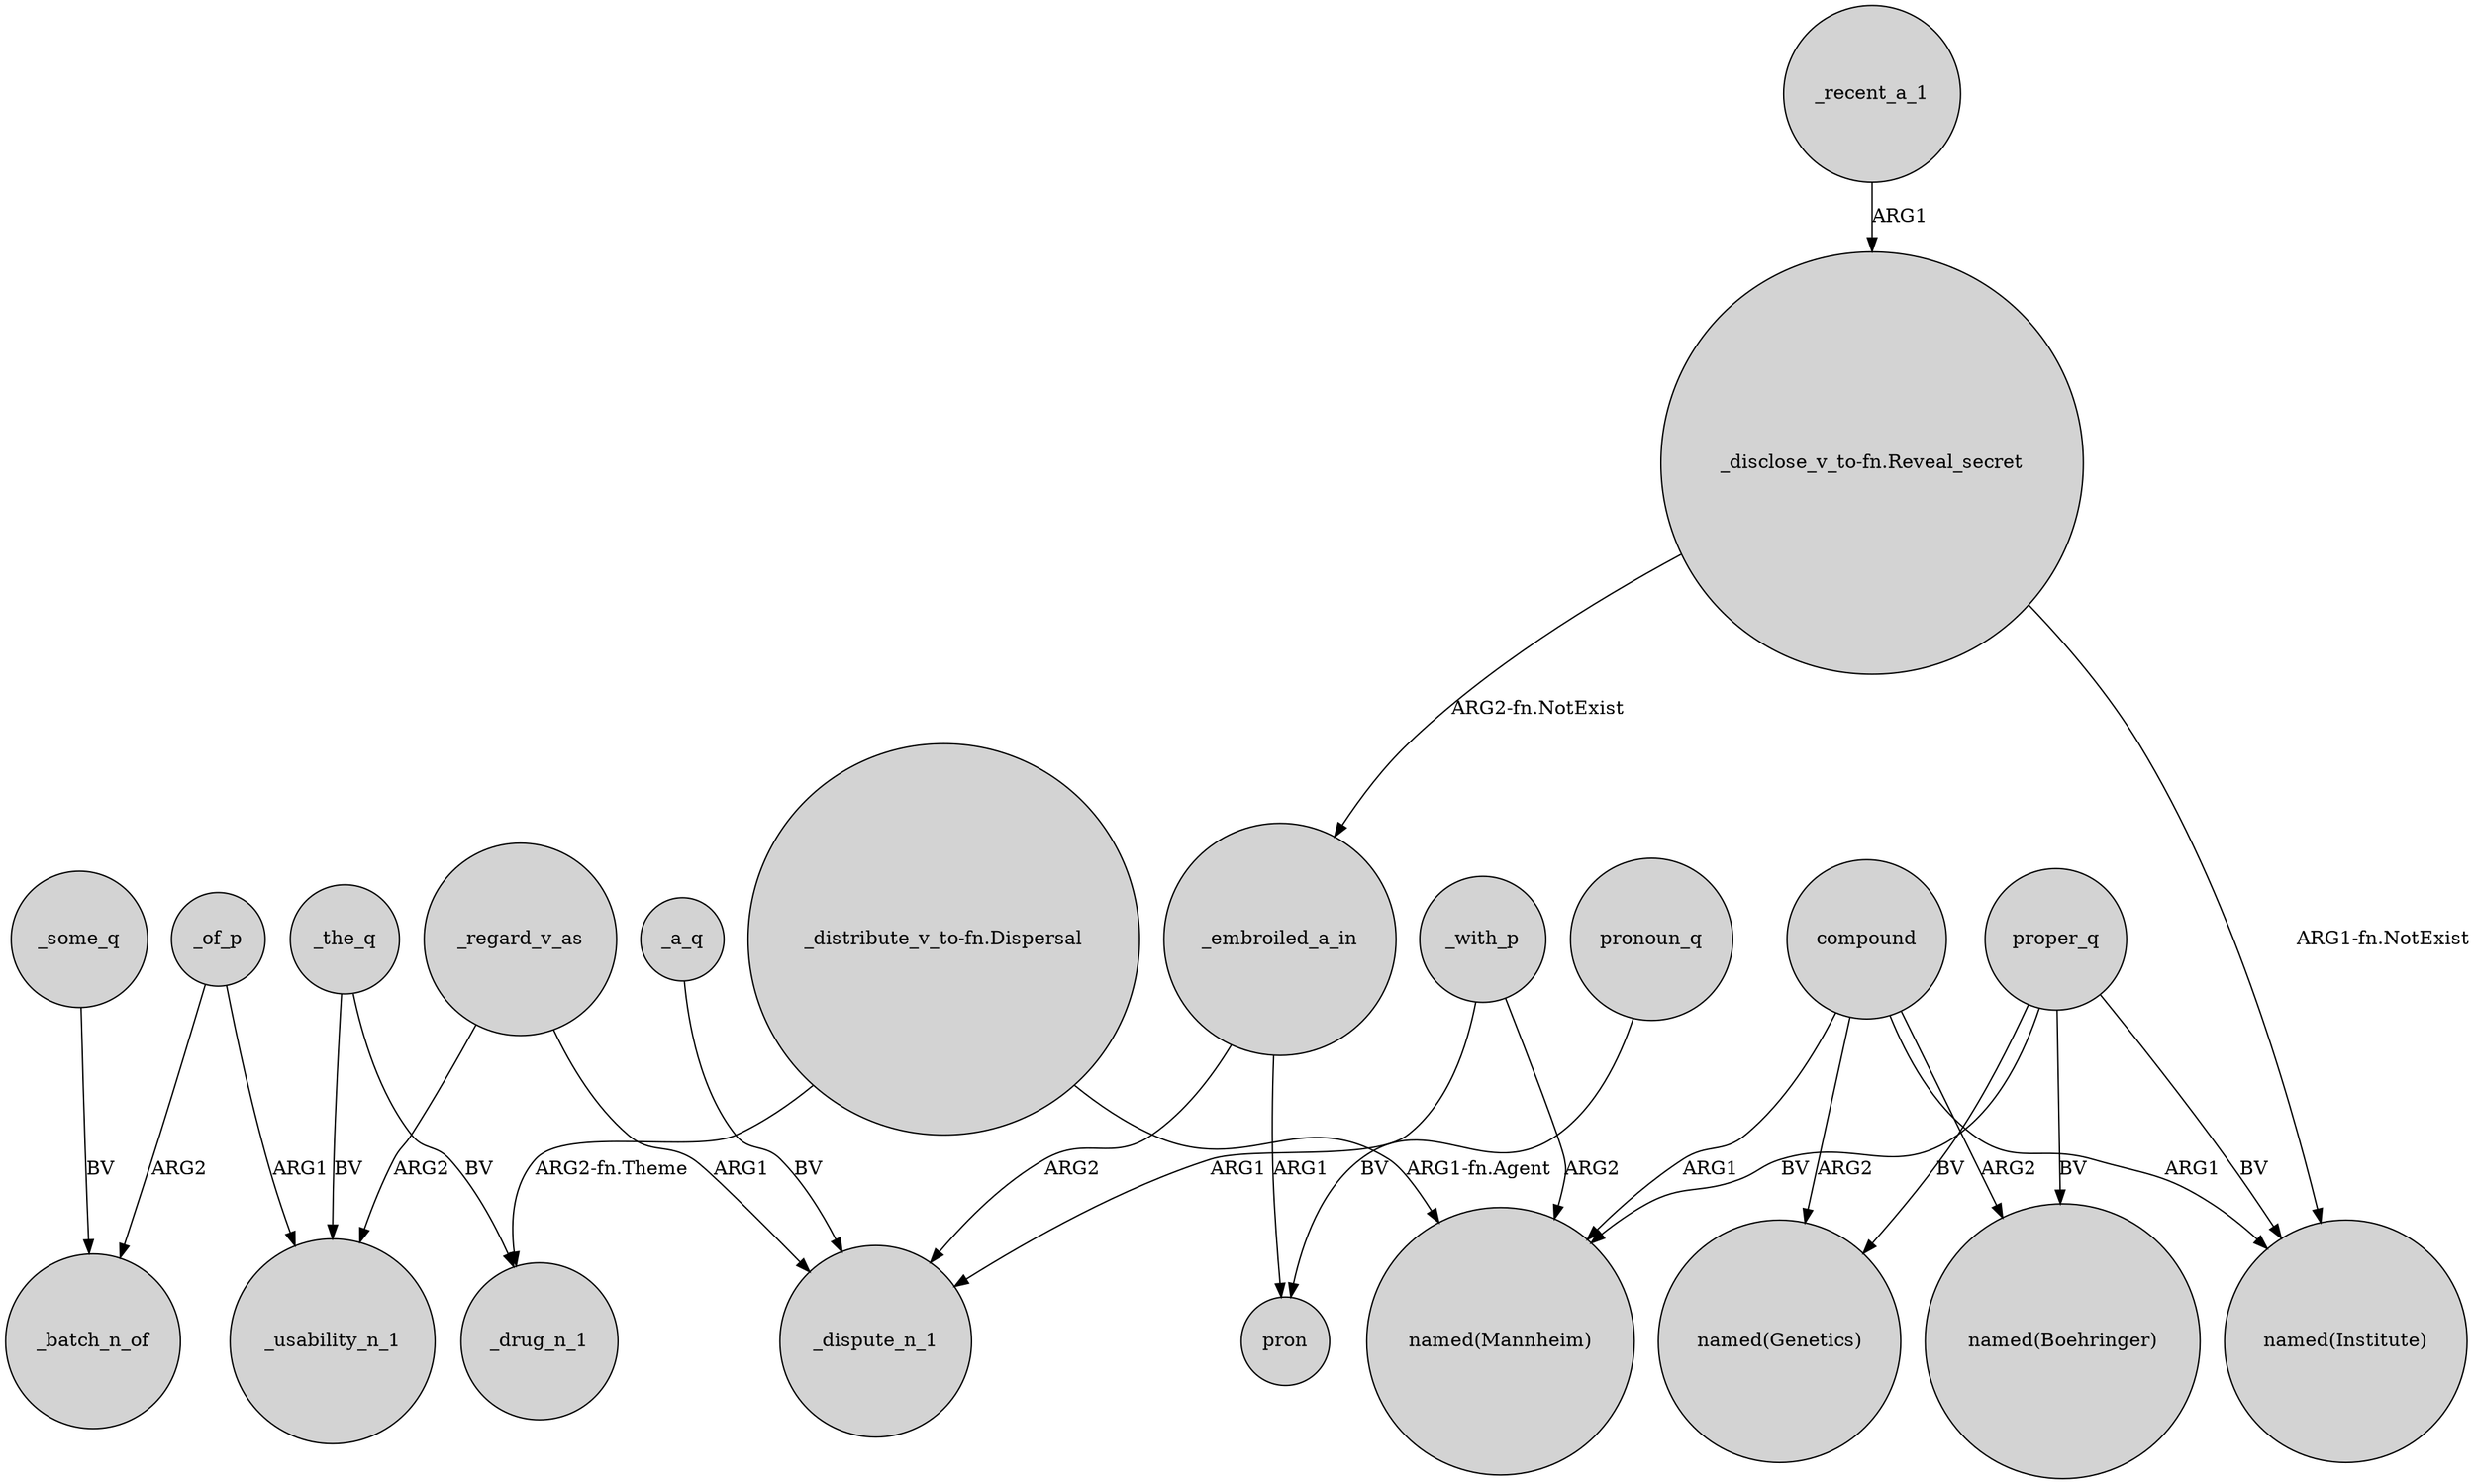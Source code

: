 digraph {
	node [shape=circle style=filled]
	_of_p -> _batch_n_of [label=ARG2]
	"_distribute_v_to-fn.Dispersal" -> "named(Mannheim)" [label="ARG1-fn.Agent"]
	_regard_v_as -> _usability_n_1 [label=ARG2]
	compound -> "named(Mannheim)" [label=ARG1]
	proper_q -> "named(Genetics)" [label=BV]
	proper_q -> "named(Institute)" [label=BV]
	_with_p -> _dispute_n_1 [label=ARG1]
	compound -> "named(Genetics)" [label=ARG2]
	_a_q -> _dispute_n_1 [label=BV]
	compound -> "named(Institute)" [label=ARG1]
	_the_q -> _drug_n_1 [label=BV]
	pronoun_q -> pron [label=BV]
	_of_p -> _usability_n_1 [label=ARG1]
	_with_p -> "named(Mannheim)" [label=ARG2]
	"_disclose_v_to-fn.Reveal_secret" -> _embroiled_a_in [label="ARG2-fn.NotExist"]
	_some_q -> _batch_n_of [label=BV]
	compound -> "named(Boehringer)" [label=ARG2]
	_the_q -> _usability_n_1 [label=BV]
	proper_q -> "named(Mannheim)" [label=BV]
	proper_q -> "named(Boehringer)" [label=BV]
	_embroiled_a_in -> _dispute_n_1 [label=ARG2]
	"_disclose_v_to-fn.Reveal_secret" -> "named(Institute)" [label="ARG1-fn.NotExist"]
	"_distribute_v_to-fn.Dispersal" -> _drug_n_1 [label="ARG2-fn.Theme"]
	_recent_a_1 -> "_disclose_v_to-fn.Reveal_secret" [label=ARG1]
	_embroiled_a_in -> pron [label=ARG1]
	_regard_v_as -> _dispute_n_1 [label=ARG1]
}
